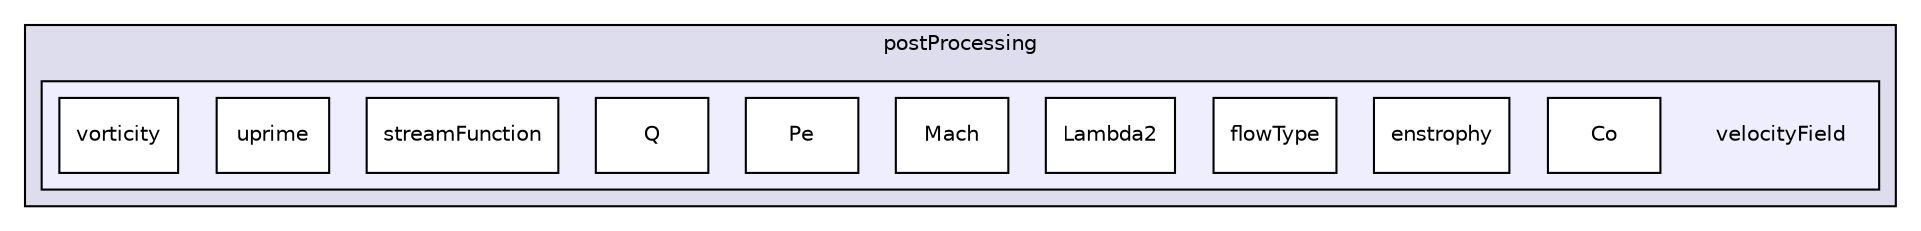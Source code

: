 digraph "applications/utilities/postProcessing/velocityField" {
  bgcolor=transparent;
  compound=true
  node [ fontsize="10", fontname="Helvetica"];
  edge [ labelfontsize="10", labelfontname="Helvetica"];
  subgraph clusterdir_b0c2b0d6e5b08bdff054b28f26ba51e7 {
    graph [ bgcolor="#ddddee", pencolor="black", label="postProcessing" fontname="Helvetica", fontsize="10", URL="dir_b0c2b0d6e5b08bdff054b28f26ba51e7.html"]
  subgraph clusterdir_31d73b4cf03cda8c2fb51c01c16bda9c {
    graph [ bgcolor="#eeeeff", pencolor="black", label="" URL="dir_31d73b4cf03cda8c2fb51c01c16bda9c.html"];
    dir_31d73b4cf03cda8c2fb51c01c16bda9c [shape=plaintext label="velocityField"];
    dir_bbe8026efaa31432a2d05b7977f877bf [shape=box label="Co" color="black" fillcolor="white" style="filled" URL="dir_bbe8026efaa31432a2d05b7977f877bf.html"];
    dir_f9a259e51f3a140d18d5e9fec5caf3d5 [shape=box label="enstrophy" color="black" fillcolor="white" style="filled" URL="dir_f9a259e51f3a140d18d5e9fec5caf3d5.html"];
    dir_21f34248e214441e74c0f2d64b385b04 [shape=box label="flowType" color="black" fillcolor="white" style="filled" URL="dir_21f34248e214441e74c0f2d64b385b04.html"];
    dir_8b31cdeb5a668d755e67a97b259c6307 [shape=box label="Lambda2" color="black" fillcolor="white" style="filled" URL="dir_8b31cdeb5a668d755e67a97b259c6307.html"];
    dir_806fdc70ccc76576697102c2d43f4428 [shape=box label="Mach" color="black" fillcolor="white" style="filled" URL="dir_806fdc70ccc76576697102c2d43f4428.html"];
    dir_9eb92b8590dc8f82410b2c51d489af03 [shape=box label="Pe" color="black" fillcolor="white" style="filled" URL="dir_9eb92b8590dc8f82410b2c51d489af03.html"];
    dir_41fdea760380d5f186052da2701334e7 [shape=box label="Q" color="black" fillcolor="white" style="filled" URL="dir_41fdea760380d5f186052da2701334e7.html"];
    dir_4c45f80f7fba8497b4d19ec02223270e [shape=box label="streamFunction" color="black" fillcolor="white" style="filled" URL="dir_4c45f80f7fba8497b4d19ec02223270e.html"];
    dir_1a0958006ad8e4b97ca2fecac16a5d9a [shape=box label="uprime" color="black" fillcolor="white" style="filled" URL="dir_1a0958006ad8e4b97ca2fecac16a5d9a.html"];
    dir_8cf45f6dd63d01adebe3d9315e746391 [shape=box label="vorticity" color="black" fillcolor="white" style="filled" URL="dir_8cf45f6dd63d01adebe3d9315e746391.html"];
  }
  }
}
